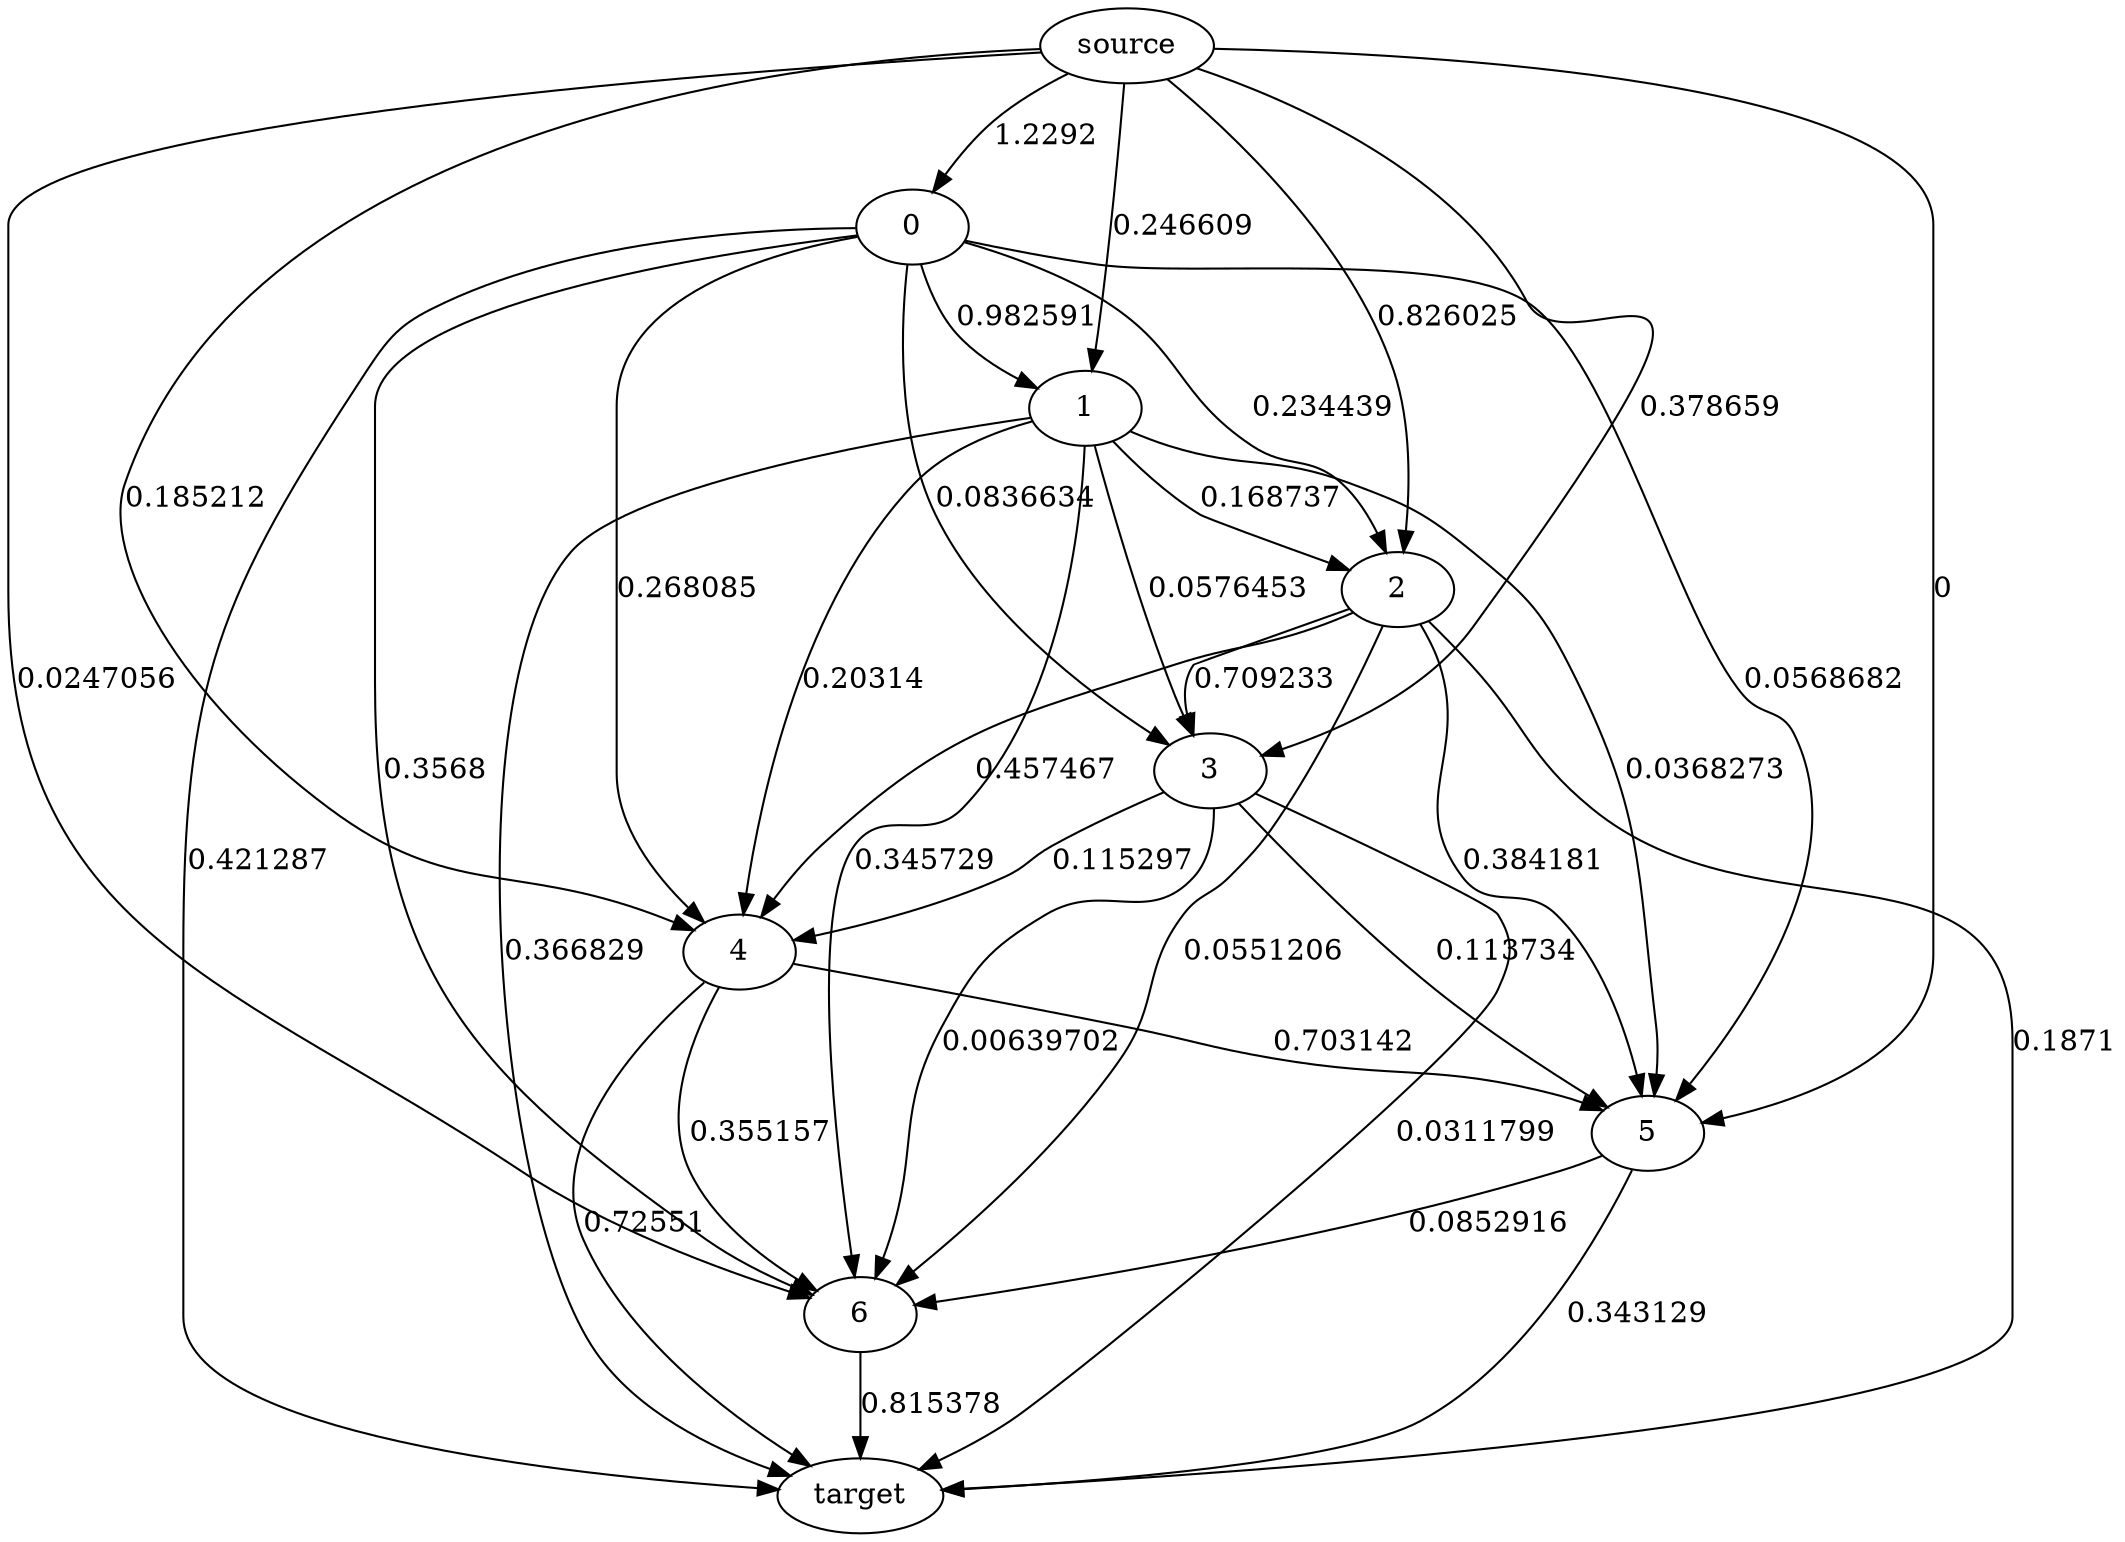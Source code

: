 strict digraph  {
0;
1;
2;
3;
4;
5;
6;
7 [label="target"];
8 [label="source"];
0 -> 7  [label="0.421287"];
0 -> 1  [label="0.982591"];
0 -> 2  [label="0.234439"];
0 -> 3  [label="0.0836634"];
0 -> 4  [label="0.268085"];
0 -> 5  [label="0.0568682"];
0 -> 6  [label="0.3568"];
1 -> 7  [label="0.366829"];
1 -> 2  [label="0.168737"];
1 -> 3  [label="0.0576453"];
1 -> 4  [label="0.20314"];
1 -> 5  [label="0.0368273"];
1 -> 6  [label="0.345729"];
2 -> 7  [label="0.1871"];
2 -> 3  [label="0.709233"];
2 -> 4  [label="0.457467"];
2 -> 5  [label="0.384181"];
2 -> 6  [label="0.0551206"];
3 -> 7  [label="0.0311799"];
3 -> 4  [label="0.115297"];
3 -> 5  [label="0.113734"];
3 -> 6  [label="0.00639702"];
4 -> 7  [label="0.72551"];
4 -> 5  [label="0.703142"];
4 -> 6  [label="0.355157"];
5 -> 7  [label="0.343129"];
5 -> 6  [label="0.0852916"];
6 -> 7  [label="0.815378"];
8 -> 0  [label="1.2292"];
8 -> 1  [label="0.246609"];
8 -> 2  [label="0.826025"];
8 -> 3  [label="0.378659"];
8 -> 4  [label="0.185212"];
8 -> 5  [label=0];
8 -> 6  [label="0.0247056"];
}

